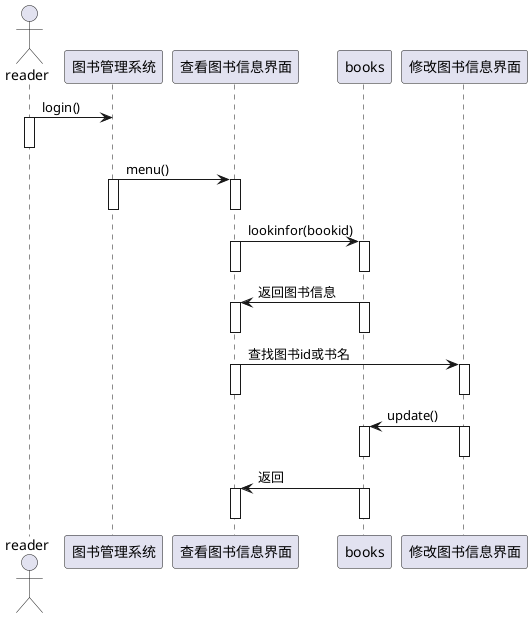 
@startuml
actor reader

reader->图书管理系统:login()
activate reader
deactivate reader
图书管理系统->查看图书信息界面:menu()
activate 图书管理系统
activate 查看图书信息界面
deactivate 图书管理系统
deactivate 查看图书信息界面

查看图书信息界面->books:lookinfor(bookid)
activate 查看图书信息界面
activate books
deactivate 查看图书信息界面
deactivate books

books->查看图书信息界面:返回图书信息
activate books
activate 查看图书信息界面
deactivate books
deactivate 查看图书信息界面

查看图书信息界面->修改图书信息界面:查找图书id或书名
activate 查看图书信息界面
activate 修改图书信息界面
deactivate 查看图书信息界面
deactivate 修改图书信息界面

修改图书信息界面->books:update()
activate 修改图书信息界面
activate books
deactivate 修改图书信息界面
deactivate books

books->查看图书信息界面:返回
activate books
activate 查看图书信息界面
deactivate books
deactivate 查看图书信息界面

@enduml